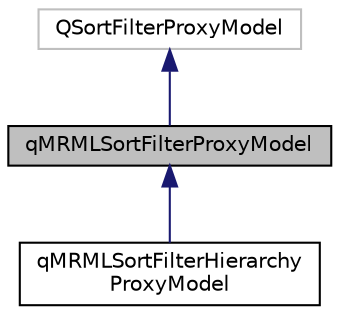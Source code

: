 digraph "qMRMLSortFilterProxyModel"
{
  bgcolor="transparent";
  edge [fontname="Helvetica",fontsize="10",labelfontname="Helvetica",labelfontsize="10"];
  node [fontname="Helvetica",fontsize="10",shape=record];
  Node0 [label="qMRMLSortFilterProxyModel",height=0.2,width=0.4,color="black", fillcolor="grey75", style="filled", fontcolor="black"];
  Node1 -> Node0 [dir="back",color="midnightblue",fontsize="10",style="solid",fontname="Helvetica"];
  Node1 [label="QSortFilterProxyModel",height=0.2,width=0.4,color="grey75"];
  Node0 -> Node2 [dir="back",color="midnightblue",fontsize="10",style="solid",fontname="Helvetica"];
  Node2 [label="qMRMLSortFilterHierarchy\lProxyModel",height=0.2,width=0.4,color="black",URL="$classqMRMLSortFilterHierarchyProxyModel.html"];
}
